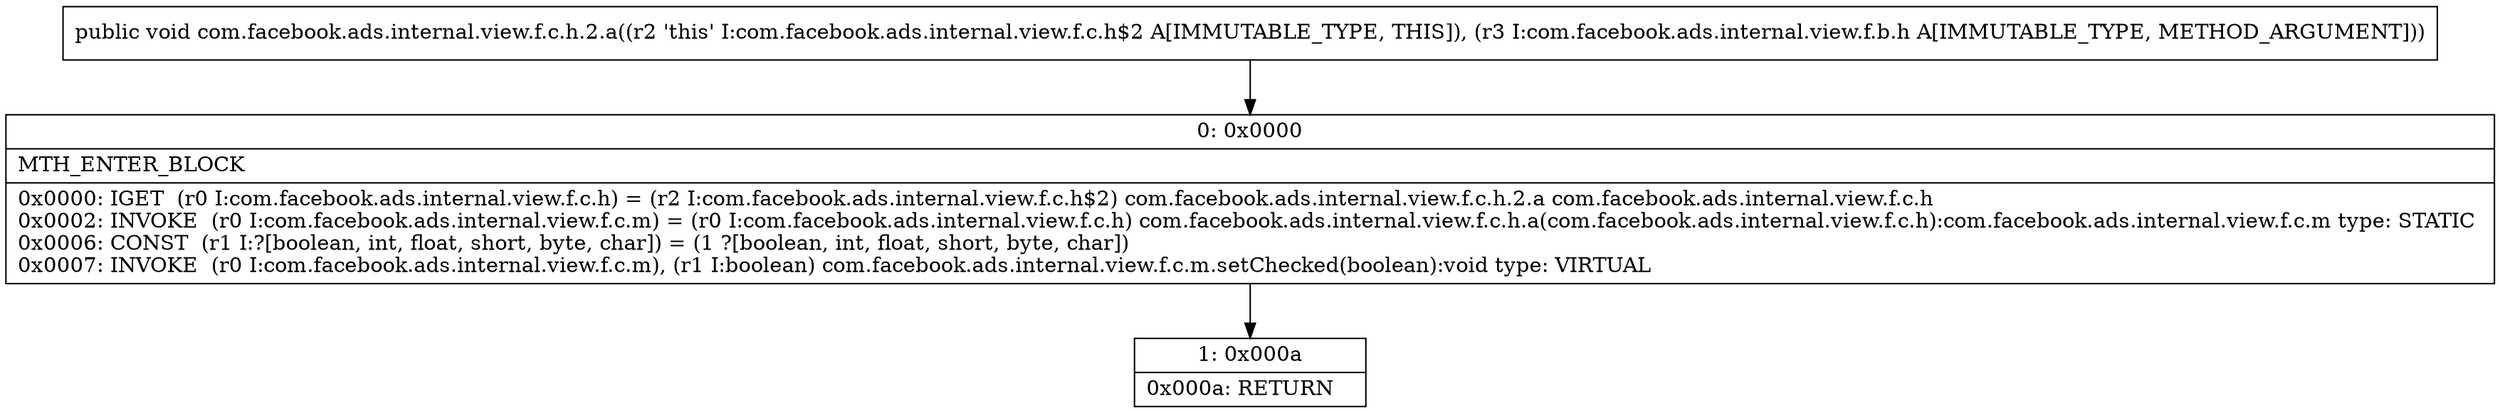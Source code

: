 digraph "CFG forcom.facebook.ads.internal.view.f.c.h.2.a(Lcom\/facebook\/ads\/internal\/view\/f\/b\/h;)V" {
Node_0 [shape=record,label="{0\:\ 0x0000|MTH_ENTER_BLOCK\l|0x0000: IGET  (r0 I:com.facebook.ads.internal.view.f.c.h) = (r2 I:com.facebook.ads.internal.view.f.c.h$2) com.facebook.ads.internal.view.f.c.h.2.a com.facebook.ads.internal.view.f.c.h \l0x0002: INVOKE  (r0 I:com.facebook.ads.internal.view.f.c.m) = (r0 I:com.facebook.ads.internal.view.f.c.h) com.facebook.ads.internal.view.f.c.h.a(com.facebook.ads.internal.view.f.c.h):com.facebook.ads.internal.view.f.c.m type: STATIC \l0x0006: CONST  (r1 I:?[boolean, int, float, short, byte, char]) = (1 ?[boolean, int, float, short, byte, char]) \l0x0007: INVOKE  (r0 I:com.facebook.ads.internal.view.f.c.m), (r1 I:boolean) com.facebook.ads.internal.view.f.c.m.setChecked(boolean):void type: VIRTUAL \l}"];
Node_1 [shape=record,label="{1\:\ 0x000a|0x000a: RETURN   \l}"];
MethodNode[shape=record,label="{public void com.facebook.ads.internal.view.f.c.h.2.a((r2 'this' I:com.facebook.ads.internal.view.f.c.h$2 A[IMMUTABLE_TYPE, THIS]), (r3 I:com.facebook.ads.internal.view.f.b.h A[IMMUTABLE_TYPE, METHOD_ARGUMENT])) }"];
MethodNode -> Node_0;
Node_0 -> Node_1;
}

